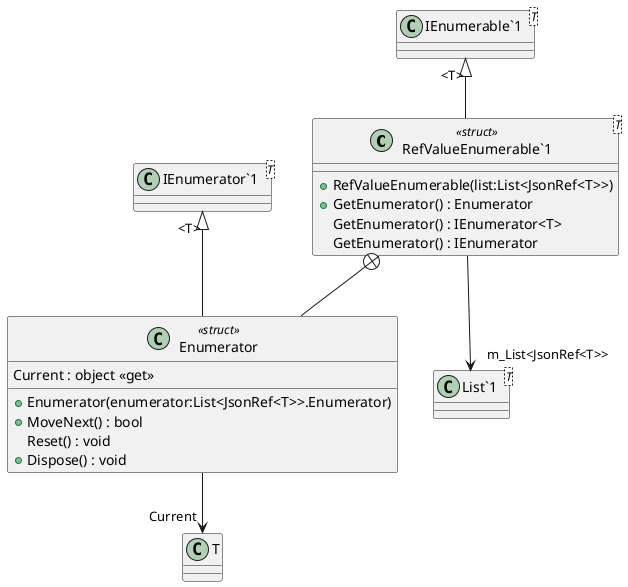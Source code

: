 @startuml
class "RefValueEnumerable`1"<T> <<struct>> {
    + RefValueEnumerable(list:List<JsonRef<T>>)
    + GetEnumerator() : Enumerator
    GetEnumerator() : IEnumerator<T>
    GetEnumerator() : IEnumerator
}
class "IEnumerable`1"<T> {
}
class "List`1"<T> {
}
class Enumerator <<struct>> {
    + Enumerator(enumerator:List<JsonRef<T>>.Enumerator)
    + MoveNext() : bool
    Reset() : void
    Current : object <<get>>
    + Dispose() : void
}
class "IEnumerator`1"<T> {
}
"IEnumerable`1" "<T>" <|-- "RefValueEnumerable`1"
"RefValueEnumerable`1" --> "m_List<JsonRef<T>>" "List`1"
"RefValueEnumerable`1" +-- Enumerator
"IEnumerator`1" "<T>" <|-- Enumerator
Enumerator --> "Current" T
@enduml
